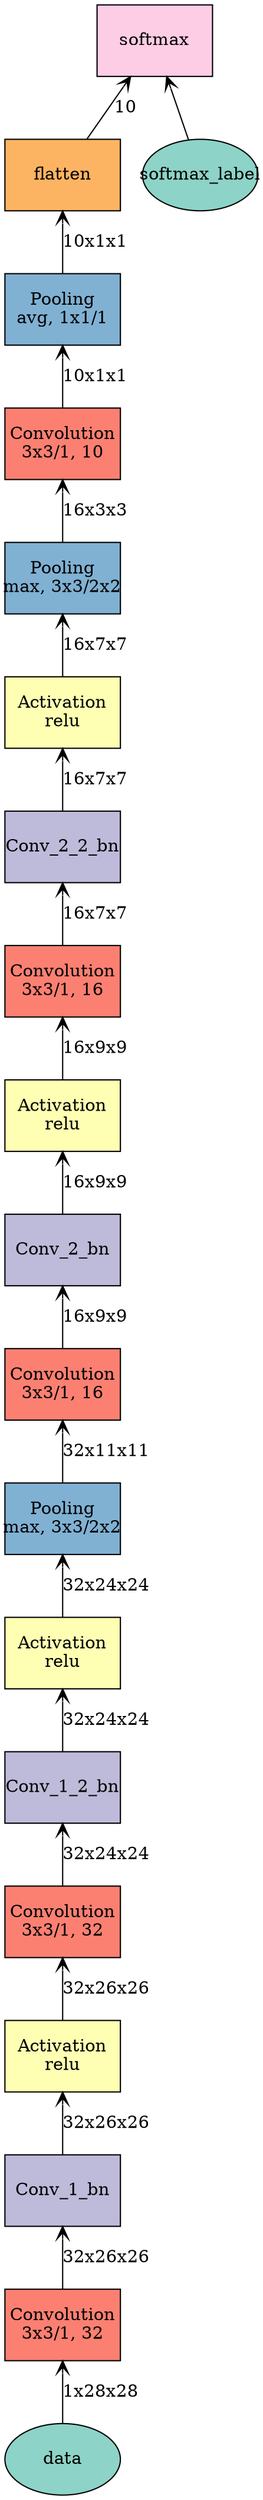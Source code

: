 digraph plot {
	data [label=data fillcolor="#8dd3c7" fixedsize=true height=0.8034 shape=oval style=filled width=1.3]
	Conv_1 [label="Convolution\n3x3/1, 32" fillcolor="#fb8072" fixedsize=true height=0.8034 shape=box style=filled width=1.3]
	Conv_1_bn [label=Conv_1_bn fillcolor="#bebada" fixedsize=true height=0.8034 shape=box style=filled width=1.3]
	Conv_1_act [label="Activation\nrelu" fillcolor="#ffffb3" fixedsize=true height=0.8034 shape=box style=filled width=1.3]
	Conv_1_2 [label="Convolution\n3x3/1, 32" fillcolor="#fb8072" fixedsize=true height=0.8034 shape=box style=filled width=1.3]
	Conv_1_2_bn [label=Conv_1_2_bn fillcolor="#bebada" fixedsize=true height=0.8034 shape=box style=filled width=1.3]
	Conv_1_2_act [label="Activation\nrelu" fillcolor="#ffffb3" fixedsize=true height=0.8034 shape=box style=filled width=1.3]
	Conv_1_pooling [label="Pooling\nmax, 3x3/2x2" fillcolor="#80b1d3" fixedsize=true height=0.8034 shape=box style=filled width=1.3]
	Conv_2 [label="Convolution\n3x3/1, 16" fillcolor="#fb8072" fixedsize=true height=0.8034 shape=box style=filled width=1.3]
	Conv_2_bn [label=Conv_2_bn fillcolor="#bebada" fixedsize=true height=0.8034 shape=box style=filled width=1.3]
	Conv_2_act [label="Activation\nrelu" fillcolor="#ffffb3" fixedsize=true height=0.8034 shape=box style=filled width=1.3]
	Conv_2_2 [label="Convolution\n3x3/1, 16" fillcolor="#fb8072" fixedsize=true height=0.8034 shape=box style=filled width=1.3]
	Conv_2_2_bn [label=Conv_2_2_bn fillcolor="#bebada" fixedsize=true height=0.8034 shape=box style=filled width=1.3]
	Conv_2_2_act [label="Activation\nrelu" fillcolor="#ffffb3" fixedsize=true height=0.8034 shape=box style=filled width=1.3]
	Conv_2_pooling [label="Pooling\nmax, 3x3/2x2" fillcolor="#80b1d3" fixedsize=true height=0.8034 shape=box style=filled width=1.3]
	Conv_3 [label="Convolution\n3x3/1, 10" fillcolor="#fb8072" fixedsize=true height=0.8034 shape=box style=filled width=1.3]
	Conv_3_pooling [label="Pooling\navg, 1x1/1" fillcolor="#80b1d3" fixedsize=true height=0.8034 shape=box style=filled width=1.3]
	flatten [label=flatten fillcolor="#fdb462" fixedsize=true height=0.8034 shape=box style=filled width=1.3]
	softmax_label [label=softmax_label fillcolor="#8dd3c7" fixedsize=true height=0.8034 shape=oval style=filled width=1.3]
	softmax [label=softmax fillcolor="#fccde5" fixedsize=true height=0.8034 shape=box style=filled width=1.3]
	Conv_1 -> data [label="1x28x28" arrowtail=open dir=back]
	Conv_1_bn -> Conv_1 [label="32x26x26" arrowtail=open dir=back]
	Conv_1_act -> Conv_1_bn [label="32x26x26" arrowtail=open dir=back]
	Conv_1_2 -> Conv_1_act [label="32x26x26" arrowtail=open dir=back]
	Conv_1_2_bn -> Conv_1_2 [label="32x24x24" arrowtail=open dir=back]
	Conv_1_2_act -> Conv_1_2_bn [label="32x24x24" arrowtail=open dir=back]
	Conv_1_pooling -> Conv_1_2_act [label="32x24x24" arrowtail=open dir=back]
	Conv_2 -> Conv_1_pooling [label="32x11x11" arrowtail=open dir=back]
	Conv_2_bn -> Conv_2 [label="16x9x9" arrowtail=open dir=back]
	Conv_2_act -> Conv_2_bn [label="16x9x9" arrowtail=open dir=back]
	Conv_2_2 -> Conv_2_act [label="16x9x9" arrowtail=open dir=back]
	Conv_2_2_bn -> Conv_2_2 [label="16x7x7" arrowtail=open dir=back]
	Conv_2_2_act -> Conv_2_2_bn [label="16x7x7" arrowtail=open dir=back]
	Conv_2_pooling -> Conv_2_2_act [label="16x7x7" arrowtail=open dir=back]
	Conv_3 -> Conv_2_pooling [label="16x3x3" arrowtail=open dir=back]
	Conv_3_pooling -> Conv_3 [label="10x1x1" arrowtail=open dir=back]
	flatten -> Conv_3_pooling [label="10x1x1" arrowtail=open dir=back]
	softmax -> flatten [label=10 arrowtail=open dir=back]
	softmax -> softmax_label [label="" arrowtail=open dir=back]
}
